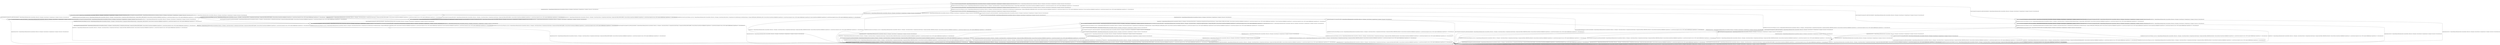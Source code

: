 digraph g {
__start0 [label="" shape="none"];

	s0 [shape="circle" label="s0"];
	s1 [shape="circle" label="s1"];
	s2 [shape="circle" label="s2"];
	s3 [shape="circle" label="s3"];
	s4 [shape="circle" label="s4"];
	s5 [shape="circle" label="s5"];
	s6 [shape="circle" label="s6"];
	s7 [shape="circle" label="s7"];
	s8 [shape="circle" label="s8"];
	s9 [shape="circle" label="s9"];
	s10 [shape="circle" label="s10"];
	s11 [shape="circle" label="s11"];
	s12 [shape="circle" label="s12"];
	s13 [shape="circle" label="s13"];
	s14 [shape="circle" label="s14"];
	s15 [shape="circle" label="s15"];
	s16 [shape="circle" label="s16"];
	s17 [shape="circle" label="s17"];
	s18 [shape="circle" label="s18"];
	s19 [shape="circle" label="s19"];
	s20 [shape="circle" label="s20"];
	s21 [shape="circle" label="s21"];
	s22 [shape="circle" label="s22"];
	s0 -> s1 [label="ClientHelloWord{suite=TLS_PSK_WITH_AES_128_CCM_8} / ResponseFingerprint[Exception=false, Encrypted=false, #Records=1, #Messages=1, RecordClasses=[Record,], MessageClasses=[HelloVerifyRequestMessage,], Messages=[HELLO_VERIFY_REQUEST,], Reccords=[Record{contentType=ModifiableByte{originalValue=22}, protocolVersion=Original byte value is: FE FD, length=ModifiableInteger{originalValue=31}},], NetworkState=null]"];
	s0 -> s10 [label="GenericMessageWord{message=PSK_CLIENT_KEY_EXCHANGE} / ResponseFingerprint[Exception=false, Encrypted=false, #Records=0, #Messages=0, RecordClasses=[], MessageClasses=[], Messages=[], Reccords=[], NetworkState=null]"];
	s0 -> s5 [label="ChangeCipherSpecWord{} / ResponseFingerprint[Exception=false, Encrypted=false, #Records=0, #Messages=0, RecordClasses=[], MessageClasses=[], Messages=[], Reccords=[], NetworkState=null]"];
	s0 -> s0 [label="GenericMessageWord{message=APPLICATION} / ResponseFingerprint[Exception=false, Encrypted=false, #Records=0, #Messages=0, RecordClasses=[], MessageClasses=[], Messages=[], Reccords=[], NetworkState=null]"];
	s0 -> s0 [label="FinishedWord{} / ResponseFingerprint[Exception=false, Encrypted=false, #Records=0, #Messages=0, RecordClasses=[], MessageClasses=[], Messages=[], Reccords=[], NetworkState=null]"];
	s1 -> s2 [label="ClientHelloWord{suite=TLS_PSK_WITH_AES_128_CCM_8} / ResponseFingerprint[Exception=false, Encrypted=false, #Records=2, #Messages=2, RecordClasses=[Record,Record,], MessageClasses=[ServerHelloMessage,ServerHelloDoneMessage,], Messages=[SERVER_HELLO,SERVER_HELLO_DONE,], Reccords=[Record{contentType=ModifiableByte{originalValue=22}, protocolVersion=Original byte value is: FE FD, length=ModifiableInteger{originalValue=50}},Record{contentType=ModifiableByte{originalValue=22}, protocolVersion=Original byte value is: FE FD, length=ModifiableInteger{originalValue=12}},], NetworkState=null]"];
	s1 -> s12 [label="GenericMessageWord{message=PSK_CLIENT_KEY_EXCHANGE} / ResponseFingerprint[Exception=false, Encrypted=false, #Records=0, #Messages=0, RecordClasses=[], MessageClasses=[], Messages=[], Reccords=[], NetworkState=null]"];
	s1 -> s6 [label="ChangeCipherSpecWord{} / ResponseFingerprint[Exception=false, Encrypted=false, #Records=0, #Messages=0, RecordClasses=[], MessageClasses=[], Messages=[], Reccords=[], NetworkState=null]"];
	s1 -> s1 [label="GenericMessageWord{message=APPLICATION} / ResponseFingerprint[Exception=false, Encrypted=false, #Records=0, #Messages=0, RecordClasses=[], MessageClasses=[], Messages=[], Reccords=[], NetworkState=null]"];
	s1 -> s1 [label="FinishedWord{} / ResponseFingerprint[Exception=false, Encrypted=false, #Records=0, #Messages=0, RecordClasses=[], MessageClasses=[], Messages=[], Reccords=[], NetworkState=null]"];
	s2 -> s3 [label="ClientHelloWord{suite=TLS_PSK_WITH_AES_128_CCM_8} / ResponseFingerprint[Exception=false, Encrypted=false, #Records=1, #Messages=1, RecordClasses=[Record,], MessageClasses=[AlertMessage,], Messages=[Alert(FATAL,UNEXPECTED_MESSAGE),], Reccords=[Record{contentType=ModifiableByte{originalValue=21}, protocolVersion=Original byte value is: FE FD, length=ModifiableInteger{originalValue=2}},], NetworkState=null]"];
	s2 -> s11 [label="GenericMessageWord{message=PSK_CLIENT_KEY_EXCHANGE} / ResponseFingerprint[Exception=false, Encrypted=false, #Records=0, #Messages=0, RecordClasses=[], MessageClasses=[], Messages=[], Reccords=[], NetworkState=null]"];
	s2 -> s4 [label="ChangeCipherSpecWord{} / ResponseFingerprint[Exception=false, Encrypted=false, #Records=0, #Messages=0, RecordClasses=[], MessageClasses=[], Messages=[], Reccords=[], NetworkState=null]"];
	s2 -> s2 [label="GenericMessageWord{message=APPLICATION} / ResponseFingerprint[Exception=false, Encrypted=false, #Records=0, #Messages=0, RecordClasses=[], MessageClasses=[], Messages=[], Reccords=[], NetworkState=null]"];
	s2 -> s3 [label="FinishedWord{} / ResponseFingerprint[Exception=false, Encrypted=false, #Records=1, #Messages=1, RecordClasses=[Record,], MessageClasses=[AlertMessage,], Messages=[Alert(FATAL,UNEXPECTED_MESSAGE),], Reccords=[Record{contentType=ModifiableByte{originalValue=21}, protocolVersion=Original byte value is: FE FD, length=ModifiableInteger{originalValue=2}},], NetworkState=null]"];
	s3 -> s3 [label="ClientHelloWord{suite=TLS_PSK_WITH_AES_128_CCM_8} / ResponseFingerprint[Exception=false, Encrypted=false, #Records=0, #Messages=0, RecordClasses=[], MessageClasses=[], Messages=[], Reccords=[], NetworkState=null]"];
	s3 -> s3 [label="GenericMessageWord{message=PSK_CLIENT_KEY_EXCHANGE} / ResponseFingerprint[Exception=false, Encrypted=false, #Records=0, #Messages=0, RecordClasses=[], MessageClasses=[], Messages=[], Reccords=[], NetworkState=null]"];
	s3 -> s3 [label="ChangeCipherSpecWord{} / ResponseFingerprint[Exception=false, Encrypted=false, #Records=0, #Messages=0, RecordClasses=[], MessageClasses=[], Messages=[], Reccords=[], NetworkState=null]"];
	s3 -> s3 [label="GenericMessageWord{message=APPLICATION} / ResponseFingerprint[Exception=false, Encrypted=false, #Records=0, #Messages=0, RecordClasses=[], MessageClasses=[], Messages=[], Reccords=[], NetworkState=null]"];
	s3 -> s3 [label="FinishedWord{} / ResponseFingerprint[Exception=false, Encrypted=false, #Records=0, #Messages=0, RecordClasses=[], MessageClasses=[], Messages=[], Reccords=[], NetworkState=null]"];
	s4 -> s6 [label="ClientHelloWord{suite=TLS_PSK_WITH_AES_128_CCM_8} / ResponseFingerprint[Exception=false, Encrypted=false, #Records=1, #Messages=1, RecordClasses=[Record,], MessageClasses=[AlertMessage,], Messages=[Alert(FATAL,DECRYPT_ERROR),], Reccords=[Record{contentType=ModifiableByte{originalValue=21}, protocolVersion=Original byte value is: FE FD, length=ModifiableInteger{originalValue=2}},], NetworkState=null]"];
	s4 -> s7 [label="GenericMessageWord{message=PSK_CLIENT_KEY_EXCHANGE} / ResponseFingerprint[Exception=false, Encrypted=false, #Records=1, #Messages=1, RecordClasses=[Record,], MessageClasses=[AlertMessage,], Messages=[Alert(FATAL,DECRYPT_ERROR),], Reccords=[Record{contentType=ModifiableByte{originalValue=21}, protocolVersion=Original byte value is: FE FD, length=ModifiableInteger{originalValue=2}},], NetworkState=null]"];
	s4 -> s6 [label="ChangeCipherSpecWord{} / ResponseFingerprint[Exception=false, Encrypted=false, #Records=1, #Messages=1, RecordClasses=[Record,], MessageClasses=[AlertMessage,], Messages=[Alert(FATAL,DECRYPT_ERROR),], Reccords=[Record{contentType=ModifiableByte{originalValue=21}, protocolVersion=Original byte value is: FE FD, length=ModifiableInteger{originalValue=2}},], NetworkState=null]"];
	s4 -> s6 [label="GenericMessageWord{message=APPLICATION} / ResponseFingerprint[Exception=false, Encrypted=false, #Records=1, #Messages=1, RecordClasses=[Record,], MessageClasses=[AlertMessage,], Messages=[Alert(FATAL,DECRYPT_ERROR),], Reccords=[Record{contentType=ModifiableByte{originalValue=21}, protocolVersion=Original byte value is: FE FD, length=ModifiableInteger{originalValue=2}},], NetworkState=null]"];
	s4 -> s6 [label="FinishedWord{} / ResponseFingerprint[Exception=false, Encrypted=false, #Records=1, #Messages=1, RecordClasses=[Record,], MessageClasses=[AlertMessage,], Messages=[Alert(FATAL,DECRYPT_ERROR),], Reccords=[Record{contentType=ModifiableByte{originalValue=21}, protocolVersion=Original byte value is: FE FD, length=ModifiableInteger{originalValue=2}},], NetworkState=null]"];
	s5 -> s6 [label="ClientHelloWord{suite=TLS_PSK_WITH_AES_128_CCM_8} / ResponseFingerprint[Exception=false, Encrypted=false, #Records=1, #Messages=1, RecordClasses=[Record,], MessageClasses=[HelloVerifyRequestMessage,], Messages=[HELLO_VERIFY_REQUEST,], Reccords=[Record{contentType=ModifiableByte{originalValue=22}, protocolVersion=Original byte value is: FE FD, length=ModifiableInteger{originalValue=31}},], NetworkState=null]"];
	s5 -> s8 [label="GenericMessageWord{message=PSK_CLIENT_KEY_EXCHANGE} / ResponseFingerprint[Exception=false, Encrypted=false, #Records=0, #Messages=0, RecordClasses=[], MessageClasses=[], Messages=[], Reccords=[], NetworkState=null]"];
	s5 -> s5 [label="ChangeCipherSpecWord{} / ResponseFingerprint[Exception=false, Encrypted=false, #Records=0, #Messages=0, RecordClasses=[], MessageClasses=[], Messages=[], Reccords=[], NetworkState=null]"];
	s5 -> s5 [label="GenericMessageWord{message=APPLICATION} / ResponseFingerprint[Exception=false, Encrypted=false, #Records=0, #Messages=0, RecordClasses=[], MessageClasses=[], Messages=[], Reccords=[], NetworkState=null]"];
	s5 -> s5 [label="FinishedWord{} / ResponseFingerprint[Exception=false, Encrypted=false, #Records=0, #Messages=0, RecordClasses=[], MessageClasses=[], Messages=[], Reccords=[], NetworkState=null]"];
	s6 -> s4 [label="ClientHelloWord{suite=TLS_PSK_WITH_AES_128_CCM_8} / ResponseFingerprint[Exception=false, Encrypted=false, #Records=2, #Messages=2, RecordClasses=[Record,Record,], MessageClasses=[ServerHelloMessage,ServerHelloDoneMessage,], Messages=[SERVER_HELLO,SERVER_HELLO_DONE,], Reccords=[Record{contentType=ModifiableByte{originalValue=22}, protocolVersion=Original byte value is: FE FD, length=ModifiableInteger{originalValue=50}},Record{contentType=ModifiableByte{originalValue=22}, protocolVersion=Original byte value is: FE FD, length=ModifiableInteger{originalValue=12}},], NetworkState=null]"];
	s6 -> s7 [label="GenericMessageWord{message=PSK_CLIENT_KEY_EXCHANGE} / ResponseFingerprint[Exception=false, Encrypted=false, #Records=0, #Messages=0, RecordClasses=[], MessageClasses=[], Messages=[], Reccords=[], NetworkState=null]"];
	s6 -> s6 [label="ChangeCipherSpecWord{} / ResponseFingerprint[Exception=false, Encrypted=false, #Records=0, #Messages=0, RecordClasses=[], MessageClasses=[], Messages=[], Reccords=[], NetworkState=null]"];
	s6 -> s6 [label="GenericMessageWord{message=APPLICATION} / ResponseFingerprint[Exception=false, Encrypted=false, #Records=0, #Messages=0, RecordClasses=[], MessageClasses=[], Messages=[], Reccords=[], NetworkState=null]"];
	s6 -> s6 [label="FinishedWord{} / ResponseFingerprint[Exception=false, Encrypted=false, #Records=0, #Messages=0, RecordClasses=[], MessageClasses=[], Messages=[], Reccords=[], NetworkState=null]"];
	s7 -> s9 [label="ClientHelloWord{suite=TLS_PSK_WITH_AES_128_CCM_8} / ResponseFingerprint[Exception=false, Encrypted=false, #Records=2, #Messages=2, RecordClasses=[Record,Record,], MessageClasses=[ServerHelloMessage,ServerHelloDoneMessage,], Messages=[SERVER_HELLO,SERVER_HELLO_DONE,], Reccords=[Record{contentType=ModifiableByte{originalValue=22}, protocolVersion=Original byte value is: FE FD, length=ModifiableInteger{originalValue=50}},Record{contentType=ModifiableByte{originalValue=22}, protocolVersion=Original byte value is: FE FD, length=ModifiableInteger{originalValue=12}},], NetworkState=null]"];
	s7 -> s7 [label="GenericMessageWord{message=PSK_CLIENT_KEY_EXCHANGE} / ResponseFingerprint[Exception=false, Encrypted=false, #Records=0, #Messages=0, RecordClasses=[], MessageClasses=[], Messages=[], Reccords=[], NetworkState=null]"];
	s7 -> s3 [label="ChangeCipherSpecWord{} / ResponseFingerprint[Exception=false, Encrypted=false, #Records=0, #Messages=0, RecordClasses=[], MessageClasses=[], Messages=[], Reccords=[], NetworkState=null]"];
	s7 -> s7 [label="GenericMessageWord{message=APPLICATION} / ResponseFingerprint[Exception=false, Encrypted=false, #Records=0, #Messages=0, RecordClasses=[], MessageClasses=[], Messages=[], Reccords=[], NetworkState=null]"];
	s7 -> s7 [label="FinishedWord{} / ResponseFingerprint[Exception=false, Encrypted=false, #Records=0, #Messages=0, RecordClasses=[], MessageClasses=[], Messages=[], Reccords=[], NetworkState=null]"];
	s8 -> s7 [label="ClientHelloWord{suite=TLS_PSK_WITH_AES_128_CCM_8} / ResponseFingerprint[Exception=false, Encrypted=false, #Records=1, #Messages=1, RecordClasses=[Record,], MessageClasses=[HelloVerifyRequestMessage,], Messages=[HELLO_VERIFY_REQUEST,], Reccords=[Record{contentType=ModifiableByte{originalValue=22}, protocolVersion=Original byte value is: FE FD, length=ModifiableInteger{originalValue=31}},], NetworkState=null]"];
	s8 -> s8 [label="GenericMessageWord{message=PSK_CLIENT_KEY_EXCHANGE} / ResponseFingerprint[Exception=false, Encrypted=false, #Records=0, #Messages=0, RecordClasses=[], MessageClasses=[], Messages=[], Reccords=[], NetworkState=null]"];
	s8 -> s3 [label="ChangeCipherSpecWord{} / ResponseFingerprint[Exception=false, Encrypted=false, #Records=0, #Messages=0, RecordClasses=[], MessageClasses=[], Messages=[], Reccords=[], NetworkState=null]"];
	s8 -> s8 [label="GenericMessageWord{message=APPLICATION} / ResponseFingerprint[Exception=false, Encrypted=false, #Records=0, #Messages=0, RecordClasses=[], MessageClasses=[], Messages=[], Reccords=[], NetworkState=null]"];
	s8 -> s8 [label="FinishedWord{} / ResponseFingerprint[Exception=false, Encrypted=false, #Records=0, #Messages=0, RecordClasses=[], MessageClasses=[], Messages=[], Reccords=[], NetworkState=null]"];
	s9 -> s7 [label="ClientHelloWord{suite=TLS_PSK_WITH_AES_128_CCM_8} / ResponseFingerprint[Exception=false, Encrypted=false, #Records=1, #Messages=1, RecordClasses=[Record,], MessageClasses=[AlertMessage,], Messages=[Alert(FATAL,DECRYPT_ERROR),], Reccords=[Record{contentType=ModifiableByte{originalValue=21}, protocolVersion=Original byte value is: FE FD, length=ModifiableInteger{originalValue=2}},], NetworkState=null]"];
	s9 -> s7 [label="GenericMessageWord{message=PSK_CLIENT_KEY_EXCHANGE} / ResponseFingerprint[Exception=false, Encrypted=false, #Records=1, #Messages=1, RecordClasses=[Record,], MessageClasses=[AlertMessage,], Messages=[Alert(FATAL,DECRYPT_ERROR),], Reccords=[Record{contentType=ModifiableByte{originalValue=21}, protocolVersion=Original byte value is: FE FD, length=ModifiableInteger{originalValue=2}},], NetworkState=null]"];
	s9 -> s3 [label="ChangeCipherSpecWord{} / ResponseFingerprint[Exception=false, Encrypted=false, #Records=1, #Messages=1, RecordClasses=[Record,], MessageClasses=[AlertMessage,], Messages=[Alert(FATAL,DECRYPT_ERROR),], Reccords=[Record{contentType=ModifiableByte{originalValue=21}, protocolVersion=Original byte value is: FE FD, length=ModifiableInteger{originalValue=2}},], NetworkState=null]"];
	s9 -> s7 [label="GenericMessageWord{message=APPLICATION} / ResponseFingerprint[Exception=false, Encrypted=false, #Records=1, #Messages=1, RecordClasses=[Record,], MessageClasses=[AlertMessage,], Messages=[Alert(FATAL,DECRYPT_ERROR),], Reccords=[Record{contentType=ModifiableByte{originalValue=21}, protocolVersion=Original byte value is: FE FD, length=ModifiableInteger{originalValue=2}},], NetworkState=null]"];
	s9 -> s7 [label="FinishedWord{} / ResponseFingerprint[Exception=false, Encrypted=false, #Records=1, #Messages=1, RecordClasses=[Record,], MessageClasses=[AlertMessage,], Messages=[Alert(FATAL,DECRYPT_ERROR),], Reccords=[Record{contentType=ModifiableByte{originalValue=21}, protocolVersion=Original byte value is: FE FD, length=ModifiableInteger{originalValue=2}},], NetworkState=null]"];
	s10 -> s12 [label="ClientHelloWord{suite=TLS_PSK_WITH_AES_128_CCM_8} / ResponseFingerprint[Exception=false, Encrypted=false, #Records=1, #Messages=1, RecordClasses=[Record,], MessageClasses=[HelloVerifyRequestMessage,], Messages=[HELLO_VERIFY_REQUEST,], Reccords=[Record{contentType=ModifiableByte{originalValue=22}, protocolVersion=Original byte value is: FE FD, length=ModifiableInteger{originalValue=31}},], NetworkState=null]"];
	s10 -> s10 [label="GenericMessageWord{message=PSK_CLIENT_KEY_EXCHANGE} / ResponseFingerprint[Exception=false, Encrypted=false, #Records=0, #Messages=0, RecordClasses=[], MessageClasses=[], Messages=[], Reccords=[], NetworkState=null]"];
	s10 -> s3 [label="ChangeCipherSpecWord{} / ResponseFingerprint[Exception=false, Encrypted=false, #Records=0, #Messages=0, RecordClasses=[], MessageClasses=[], Messages=[], Reccords=[], NetworkState=null]"];
	s10 -> s10 [label="GenericMessageWord{message=APPLICATION} / ResponseFingerprint[Exception=false, Encrypted=false, #Records=0, #Messages=0, RecordClasses=[], MessageClasses=[], Messages=[], Reccords=[], NetworkState=null]"];
	s10 -> s10 [label="FinishedWord{} / ResponseFingerprint[Exception=false, Encrypted=false, #Records=0, #Messages=0, RecordClasses=[], MessageClasses=[], Messages=[], Reccords=[], NetworkState=null]"];
	s11 -> s3 [label="ClientHelloWord{suite=TLS_PSK_WITH_AES_128_CCM_8} / ResponseFingerprint[Exception=false, Encrypted=false, #Records=1, #Messages=1, RecordClasses=[Record,], MessageClasses=[AlertMessage,], Messages=[Alert(FATAL,UNEXPECTED_MESSAGE),], Reccords=[Record{contentType=ModifiableByte{originalValue=21}, protocolVersion=Original byte value is: FE FD, length=ModifiableInteger{originalValue=2}},], NetworkState=null]"];
	s11 -> s3 [label="GenericMessageWord{message=PSK_CLIENT_KEY_EXCHANGE} / ResponseFingerprint[Exception=false, Encrypted=false, #Records=1, #Messages=1, RecordClasses=[Record,], MessageClasses=[AlertMessage,], Messages=[Alert(FATAL,UNEXPECTED_MESSAGE),], Reccords=[Record{contentType=ModifiableByte{originalValue=21}, protocolVersion=Original byte value is: FE FD, length=ModifiableInteger{originalValue=2}},], NetworkState=null]"];
	s11 -> s15 [label="ChangeCipherSpecWord{} / ResponseFingerprint[Exception=false, Encrypted=false, #Records=0, #Messages=0, RecordClasses=[], MessageClasses=[], Messages=[], Reccords=[], NetworkState=null]"];
	s11 -> s11 [label="GenericMessageWord{message=APPLICATION} / ResponseFingerprint[Exception=false, Encrypted=false, #Records=0, #Messages=0, RecordClasses=[], MessageClasses=[], Messages=[], Reccords=[], NetworkState=null]"];
	s11 -> s3 [label="FinishedWord{} / ResponseFingerprint[Exception=false, Encrypted=false, #Records=1, #Messages=1, RecordClasses=[Record,], MessageClasses=[AlertMessage,], Messages=[Alert(FATAL,UNEXPECTED_MESSAGE),], Reccords=[Record{contentType=ModifiableByte{originalValue=21}, protocolVersion=Original byte value is: FE FD, length=ModifiableInteger{originalValue=2}},], NetworkState=null]"];
	s12 -> s13 [label="ClientHelloWord{suite=TLS_PSK_WITH_AES_128_CCM_8} / ResponseFingerprint[Exception=false, Encrypted=false, #Records=2, #Messages=2, RecordClasses=[Record,Record,], MessageClasses=[ServerHelloMessage,ServerHelloDoneMessage,], Messages=[SERVER_HELLO,SERVER_HELLO_DONE,], Reccords=[Record{contentType=ModifiableByte{originalValue=22}, protocolVersion=Original byte value is: FE FD, length=ModifiableInteger{originalValue=50}},Record{contentType=ModifiableByte{originalValue=22}, protocolVersion=Original byte value is: FE FD, length=ModifiableInteger{originalValue=12}},], NetworkState=null]"];
	s12 -> s12 [label="GenericMessageWord{message=PSK_CLIENT_KEY_EXCHANGE} / ResponseFingerprint[Exception=false, Encrypted=false, #Records=0, #Messages=0, RecordClasses=[], MessageClasses=[], Messages=[], Reccords=[], NetworkState=null]"];
	s12 -> s3 [label="ChangeCipherSpecWord{} / ResponseFingerprint[Exception=false, Encrypted=false, #Records=0, #Messages=0, RecordClasses=[], MessageClasses=[], Messages=[], Reccords=[], NetworkState=null]"];
	s12 -> s12 [label="GenericMessageWord{message=APPLICATION} / ResponseFingerprint[Exception=false, Encrypted=false, #Records=0, #Messages=0, RecordClasses=[], MessageClasses=[], Messages=[], Reccords=[], NetworkState=null]"];
	s12 -> s12 [label="FinishedWord{} / ResponseFingerprint[Exception=false, Encrypted=false, #Records=0, #Messages=0, RecordClasses=[], MessageClasses=[], Messages=[], Reccords=[], NetworkState=null]"];
	s13 -> s3 [label="ClientHelloWord{suite=TLS_PSK_WITH_AES_128_CCM_8} / ResponseFingerprint[Exception=false, Encrypted=false, #Records=1, #Messages=1, RecordClasses=[Record,], MessageClasses=[AlertMessage,], Messages=[Alert(FATAL,UNEXPECTED_MESSAGE),], Reccords=[Record{contentType=ModifiableByte{originalValue=21}, protocolVersion=Original byte value is: FE FD, length=ModifiableInteger{originalValue=2}},], NetworkState=null]"];
	s13 -> s21 [label="GenericMessageWord{message=PSK_CLIENT_KEY_EXCHANGE} / ResponseFingerprint[Exception=false, Encrypted=false, #Records=0, #Messages=0, RecordClasses=[], MessageClasses=[], Messages=[], Reccords=[], NetworkState=null]"];
	s13 -> s14 [label="ChangeCipherSpecWord{} / ResponseFingerprint[Exception=false, Encrypted=false, #Records=0, #Messages=0, RecordClasses=[], MessageClasses=[], Messages=[], Reccords=[], NetworkState=null]"];
	s13 -> s13 [label="GenericMessageWord{message=APPLICATION} / ResponseFingerprint[Exception=false, Encrypted=false, #Records=0, #Messages=0, RecordClasses=[], MessageClasses=[], Messages=[], Reccords=[], NetworkState=null]"];
	s13 -> s3 [label="FinishedWord{} / ResponseFingerprint[Exception=false, Encrypted=false, #Records=1, #Messages=1, RecordClasses=[Record,], MessageClasses=[AlertMessage,], Messages=[Alert(FATAL,UNEXPECTED_MESSAGE),], Reccords=[Record{contentType=ModifiableByte{originalValue=21}, protocolVersion=Original byte value is: FE FD, length=ModifiableInteger{originalValue=2}},], NetworkState=null]"];
	s14 -> s3 [label="ClientHelloWord{suite=TLS_PSK_WITH_AES_128_CCM_8} / ResponseFingerprint[Exception=false, Encrypted=false, #Records=1, #Messages=1, RecordClasses=[Record,], MessageClasses=[AlertMessage,], Messages=[Alert(FATAL,DECRYPT_ERROR),], Reccords=[Record{contentType=ModifiableByte{originalValue=21}, protocolVersion=Original byte value is: FE FD, length=ModifiableInteger{originalValue=2}},], NetworkState=null]"];
	s14 -> s3 [label="GenericMessageWord{message=PSK_CLIENT_KEY_EXCHANGE} / ResponseFingerprint[Exception=false, Encrypted=false, #Records=1, #Messages=1, RecordClasses=[Record,], MessageClasses=[AlertMessage,], Messages=[Alert(FATAL,DECRYPT_ERROR),], Reccords=[Record{contentType=ModifiableByte{originalValue=21}, protocolVersion=Original byte value is: FE FD, length=ModifiableInteger{originalValue=2}},], NetworkState=null]"];
	s14 -> s3 [label="ChangeCipherSpecWord{} / ResponseFingerprint[Exception=false, Encrypted=false, #Records=1, #Messages=1, RecordClasses=[Record,], MessageClasses=[AlertMessage,], Messages=[Alert(FATAL,DECRYPT_ERROR),], Reccords=[Record{contentType=ModifiableByte{originalValue=21}, protocolVersion=Original byte value is: FE FD, length=ModifiableInteger{originalValue=2}},], NetworkState=null]"];
	s14 -> s3 [label="GenericMessageWord{message=APPLICATION} / ResponseFingerprint[Exception=false, Encrypted=false, #Records=1, #Messages=1, RecordClasses=[Record,], MessageClasses=[AlertMessage,], Messages=[Alert(FATAL,DECRYPT_ERROR),], Reccords=[Record{contentType=ModifiableByte{originalValue=21}, protocolVersion=Original byte value is: FE FD, length=ModifiableInteger{originalValue=2}},], NetworkState=null]"];
	s14 -> s3 [label="FinishedWord{} / ResponseFingerprint[Exception=false, Encrypted=false, #Records=1, #Messages=1, RecordClasses=[Record,], MessageClasses=[AlertMessage,], Messages=[Alert(FATAL,DECRYPT_ERROR),], Reccords=[Record{contentType=ModifiableByte{originalValue=21}, protocolVersion=Original byte value is: FE FD, length=ModifiableInteger{originalValue=2}},], NetworkState=null]"];
	s15 -> s3 [label="ClientHelloWord{suite=TLS_PSK_WITH_AES_128_CCM_8} / ResponseFingerprint[Exception=false, Encrypted=false, #Records=1, #Messages=1, RecordClasses=[Record,], MessageClasses=[AlertMessage,], Messages=[Alert(FATAL,UNEXPECTED_MESSAGE),], Reccords=[Record{contentType=ModifiableByte{originalValue=21}, protocolVersion=Original byte value is: FE FD, length=ModifiableInteger{originalValue=2}},], NetworkState=null]"];
	s15 -> s3 [label="GenericMessageWord{message=PSK_CLIENT_KEY_EXCHANGE} / ResponseFingerprint[Exception=false, Encrypted=false, #Records=1, #Messages=1, RecordClasses=[Record,], MessageClasses=[AlertMessage,], Messages=[Alert(FATAL,UNEXPECTED_MESSAGE),], Reccords=[Record{contentType=ModifiableByte{originalValue=21}, protocolVersion=Original byte value is: FE FD, length=ModifiableInteger{originalValue=2}},], NetworkState=null]"];
	s15 -> s14 [label="ChangeCipherSpecWord{} / ResponseFingerprint[Exception=false, Encrypted=false, #Records=0, #Messages=0, RecordClasses=[], MessageClasses=[], Messages=[], Reccords=[], NetworkState=null]"];
	s15 -> s15 [label="GenericMessageWord{message=APPLICATION} / ResponseFingerprint[Exception=false, Encrypted=false, #Records=0, #Messages=0, RecordClasses=[], MessageClasses=[], Messages=[], Reccords=[], NetworkState=null]"];
	s15 -> s16 [label="FinishedWord{} / ResponseFingerprint[Exception=false, Encrypted=false, #Records=2, #Messages=2, RecordClasses=[Record,Record,], MessageClasses=[ChangeCipherSpecMessage,FinishedMessage,], Messages=[CHANGE_CIPHER_SPEC,FINISHED,], Reccords=[Record{contentType=ModifiableByte{originalValue=20}, protocolVersion=Original byte value is: FE FD, length=ModifiableInteger{originalValue=1}},Record{contentType=ModifiableByte{originalValue=22}, protocolVersion=Original byte value is: FE FD, length=ModifiableInteger{originalValue=40}},], NetworkState=null]"];
	s16 -> s17 [label="ClientHelloWord{suite=TLS_PSK_WITH_AES_128_CCM_8} / ResponseFingerprint[Exception=false, Encrypted=false, #Records=2, #Messages=2, RecordClasses=[Record,Record,], MessageClasses=[ServerHelloMessage,ServerHelloDoneMessage,], Messages=[SERVER_HELLO,SERVER_HELLO_DONE,], Reccords=[Record{contentType=ModifiableByte{originalValue=22}, protocolVersion=Original byte value is: FE FD, length=ModifiableInteger{originalValue=66}},Record{contentType=ModifiableByte{originalValue=22}, protocolVersion=Original byte value is: FE FD, length=ModifiableInteger{originalValue=28}},], NetworkState=null]"];
	s16 -> s16 [label="GenericMessageWord{message=PSK_CLIENT_KEY_EXCHANGE} / ResponseFingerprint[Exception=false, Encrypted=false, #Records=0, #Messages=0, RecordClasses=[], MessageClasses=[], Messages=[], Reccords=[], NetworkState=null]"];
	s16 -> s3 [label="ChangeCipherSpecWord{} / ResponseFingerprint[Exception=false, Encrypted=false, #Records=0, #Messages=0, RecordClasses=[], MessageClasses=[], Messages=[], Reccords=[], NetworkState=null]"];
	s16 -> s16 [label="GenericMessageWord{message=APPLICATION} / ResponseFingerprint[Exception=false, Encrypted=false, #Records=1, #Messages=1, RecordClasses=[Record,], MessageClasses=[ApplicationMessage,], Messages=[APPLICATION,], Reccords=[Record{contentType=ModifiableByte{originalValue=23}, protocolVersion=Original byte value is: FE FD, length=ModifiableInteger{originalValue=20}},], NetworkState=null]"];
	s16 -> s16 [label="FinishedWord{} / ResponseFingerprint[Exception=false, Encrypted=false, #Records=0, #Messages=0, RecordClasses=[], MessageClasses=[], Messages=[], Reccords=[], NetworkState=null]"];
	s17 -> s3 [label="ClientHelloWord{suite=TLS_PSK_WITH_AES_128_CCM_8} / ResponseFingerprint[Exception=false, Encrypted=true, #Records=1, #Messages=1, RecordClasses=[Record,], MessageClasses=[AlertMessage,], Messages=[Alert(FATAL,UNEXPECTED_MESSAGE),], Reccords=[Record{contentType=ModifiableByte{originalValue=21}, protocolVersion=Original byte value is: FE FD, length=ModifiableInteger{originalValue=18}},], NetworkState=null]"];
	s17 -> s19 [label="GenericMessageWord{message=PSK_CLIENT_KEY_EXCHANGE} / ResponseFingerprint[Exception=false, Encrypted=false, #Records=0, #Messages=0, RecordClasses=[], MessageClasses=[], Messages=[], Reccords=[], NetworkState=null]"];
	s17 -> s18 [label="ChangeCipherSpecWord{} / ResponseFingerprint[Exception=false, Encrypted=false, #Records=0, #Messages=0, RecordClasses=[], MessageClasses=[], Messages=[], Reccords=[], NetworkState=null]"];
	s17 -> s17 [label="GenericMessageWord{message=APPLICATION} / ResponseFingerprint[Exception=false, Encrypted=false, #Records=0, #Messages=0, RecordClasses=[], MessageClasses=[], Messages=[], Reccords=[], NetworkState=null]"];
	s17 -> s3 [label="FinishedWord{} / ResponseFingerprint[Exception=false, Encrypted=true, #Records=1, #Messages=1, RecordClasses=[Record,], MessageClasses=[AlertMessage,], Messages=[Alert(FATAL,UNEXPECTED_MESSAGE),], Reccords=[Record{contentType=ModifiableByte{originalValue=21}, protocolVersion=Original byte value is: FE FD, length=ModifiableInteger{originalValue=18}},], NetworkState=null]"];
	s18 -> s3 [label="ClientHelloWord{suite=TLS_PSK_WITH_AES_128_CCM_8} / ResponseFingerprint[Exception=false, Encrypted=true, #Records=1, #Messages=1, RecordClasses=[Record,], MessageClasses=[AlertMessage,], Messages=[Alert(FATAL,DECRYPT_ERROR),], Reccords=[Record{contentType=ModifiableByte{originalValue=21}, protocolVersion=Original byte value is: FE FD, length=ModifiableInteger{originalValue=18}},], NetworkState=null]"];
	s18 -> s3 [label="GenericMessageWord{message=PSK_CLIENT_KEY_EXCHANGE} / ResponseFingerprint[Exception=false, Encrypted=true, #Records=1, #Messages=1, RecordClasses=[Record,], MessageClasses=[AlertMessage,], Messages=[Alert(FATAL,DECRYPT_ERROR),], Reccords=[Record{contentType=ModifiableByte{originalValue=21}, protocolVersion=Original byte value is: FE FD, length=ModifiableInteger{originalValue=18}},], NetworkState=null]"];
	s18 -> s3 [label="ChangeCipherSpecWord{} / ResponseFingerprint[Exception=false, Encrypted=true, #Records=1, #Messages=1, RecordClasses=[Record,], MessageClasses=[AlertMessage,], Messages=[Alert(FATAL,DECRYPT_ERROR),], Reccords=[Record{contentType=ModifiableByte{originalValue=21}, protocolVersion=Original byte value is: FE FD, length=ModifiableInteger{originalValue=18}},], NetworkState=null]"];
	s18 -> s3 [label="GenericMessageWord{message=APPLICATION} / ResponseFingerprint[Exception=false, Encrypted=true, #Records=1, #Messages=1, RecordClasses=[Record,], MessageClasses=[AlertMessage,], Messages=[Alert(FATAL,DECRYPT_ERROR),], Reccords=[Record{contentType=ModifiableByte{originalValue=21}, protocolVersion=Original byte value is: FE FD, length=ModifiableInteger{originalValue=18}},], NetworkState=null]"];
	s18 -> s3 [label="FinishedWord{} / ResponseFingerprint[Exception=false, Encrypted=true, #Records=1, #Messages=1, RecordClasses=[Record,], MessageClasses=[AlertMessage,], Messages=[Alert(FATAL,DECRYPT_ERROR),], Reccords=[Record{contentType=ModifiableByte{originalValue=21}, protocolVersion=Original byte value is: FE FD, length=ModifiableInteger{originalValue=18}},], NetworkState=null]"];
	s19 -> s3 [label="ClientHelloWord{suite=TLS_PSK_WITH_AES_128_CCM_8} / ResponseFingerprint[Exception=false, Encrypted=true, #Records=1, #Messages=1, RecordClasses=[Record,], MessageClasses=[AlertMessage,], Messages=[Alert(FATAL,UNEXPECTED_MESSAGE),], Reccords=[Record{contentType=ModifiableByte{originalValue=21}, protocolVersion=Original byte value is: FE FD, length=ModifiableInteger{originalValue=18}},], NetworkState=null]"];
	s19 -> s3 [label="GenericMessageWord{message=PSK_CLIENT_KEY_EXCHANGE} / ResponseFingerprint[Exception=false, Encrypted=true, #Records=1, #Messages=1, RecordClasses=[Record,], MessageClasses=[AlertMessage,], Messages=[Alert(FATAL,UNEXPECTED_MESSAGE),], Reccords=[Record{contentType=ModifiableByte{originalValue=21}, protocolVersion=Original byte value is: FE FD, length=ModifiableInteger{originalValue=18}},], NetworkState=null]"];
	s19 -> s20 [label="ChangeCipherSpecWord{} / ResponseFingerprint[Exception=false, Encrypted=false, #Records=0, #Messages=0, RecordClasses=[], MessageClasses=[], Messages=[], Reccords=[], NetworkState=null]"];
	s19 -> s19 [label="GenericMessageWord{message=APPLICATION} / ResponseFingerprint[Exception=false, Encrypted=false, #Records=0, #Messages=0, RecordClasses=[], MessageClasses=[], Messages=[], Reccords=[], NetworkState=null]"];
	s19 -> s3 [label="FinishedWord{} / ResponseFingerprint[Exception=false, Encrypted=true, #Records=1, #Messages=1, RecordClasses=[Record,], MessageClasses=[AlertMessage,], Messages=[Alert(FATAL,UNEXPECTED_MESSAGE),], Reccords=[Record{contentType=ModifiableByte{originalValue=21}, protocolVersion=Original byte value is: FE FD, length=ModifiableInteger{originalValue=18}},], NetworkState=null]"];
	s20 -> s3 [label="ClientHelloWord{suite=TLS_PSK_WITH_AES_128_CCM_8} / ResponseFingerprint[Exception=false, Encrypted=true, #Records=1, #Messages=1, RecordClasses=[Record,], MessageClasses=[AlertMessage,], Messages=[Alert(FATAL,UNEXPECTED_MESSAGE),], Reccords=[Record{contentType=ModifiableByte{originalValue=21}, protocolVersion=Original byte value is: FE FD, length=ModifiableInteger{originalValue=18}},], NetworkState=null]"];
	s20 -> s3 [label="GenericMessageWord{message=PSK_CLIENT_KEY_EXCHANGE} / ResponseFingerprint[Exception=false, Encrypted=true, #Records=1, #Messages=1, RecordClasses=[Record,], MessageClasses=[AlertMessage,], Messages=[Alert(FATAL,UNEXPECTED_MESSAGE),], Reccords=[Record{contentType=ModifiableByte{originalValue=21}, protocolVersion=Original byte value is: FE FD, length=ModifiableInteger{originalValue=18}},], NetworkState=null]"];
	s20 -> s18 [label="ChangeCipherSpecWord{} / ResponseFingerprint[Exception=false, Encrypted=false, #Records=0, #Messages=0, RecordClasses=[], MessageClasses=[], Messages=[], Reccords=[], NetworkState=null]"];
	s20 -> s20 [label="GenericMessageWord{message=APPLICATION} / ResponseFingerprint[Exception=false, Encrypted=false, #Records=0, #Messages=0, RecordClasses=[], MessageClasses=[], Messages=[], Reccords=[], NetworkState=null]"];
	s20 -> s3 [label="FinishedWord{} / ResponseFingerprint[Exception=false, Encrypted=true, #Records=1, #Messages=1, RecordClasses=[Record,], MessageClasses=[AlertMessage,], Messages=[Alert(FATAL,HANDSHAKE_FAILURE),], Reccords=[Record{contentType=ModifiableByte{originalValue=21}, protocolVersion=Original byte value is: FE FD, length=ModifiableInteger{originalValue=18}},], NetworkState=null]"];
	s21 -> s3 [label="ClientHelloWord{suite=TLS_PSK_WITH_AES_128_CCM_8} / ResponseFingerprint[Exception=false, Encrypted=false, #Records=1, #Messages=1, RecordClasses=[Record,], MessageClasses=[AlertMessage,], Messages=[Alert(FATAL,UNEXPECTED_MESSAGE),], Reccords=[Record{contentType=ModifiableByte{originalValue=21}, protocolVersion=Original byte value is: FE FD, length=ModifiableInteger{originalValue=2}},], NetworkState=null]"];
	s21 -> s3 [label="GenericMessageWord{message=PSK_CLIENT_KEY_EXCHANGE} / ResponseFingerprint[Exception=false, Encrypted=false, #Records=1, #Messages=1, RecordClasses=[Record,], MessageClasses=[AlertMessage,], Messages=[Alert(FATAL,UNEXPECTED_MESSAGE),], Reccords=[Record{contentType=ModifiableByte{originalValue=21}, protocolVersion=Original byte value is: FE FD, length=ModifiableInteger{originalValue=2}},], NetworkState=null]"];
	s21 -> s22 [label="ChangeCipherSpecWord{} / ResponseFingerprint[Exception=false, Encrypted=false, #Records=0, #Messages=0, RecordClasses=[], MessageClasses=[], Messages=[], Reccords=[], NetworkState=null]"];
	s21 -> s21 [label="GenericMessageWord{message=APPLICATION} / ResponseFingerprint[Exception=false, Encrypted=false, #Records=0, #Messages=0, RecordClasses=[], MessageClasses=[], Messages=[], Reccords=[], NetworkState=null]"];
	s21 -> s3 [label="FinishedWord{} / ResponseFingerprint[Exception=false, Encrypted=false, #Records=1, #Messages=1, RecordClasses=[Record,], MessageClasses=[AlertMessage,], Messages=[Alert(FATAL,UNEXPECTED_MESSAGE),], Reccords=[Record{contentType=ModifiableByte{originalValue=21}, protocolVersion=Original byte value is: FE FD, length=ModifiableInteger{originalValue=2}},], NetworkState=null]"];
	s22 -> s3 [label="ClientHelloWord{suite=TLS_PSK_WITH_AES_128_CCM_8} / ResponseFingerprint[Exception=false, Encrypted=false, #Records=1, #Messages=1, RecordClasses=[Record,], MessageClasses=[AlertMessage,], Messages=[Alert(FATAL,UNEXPECTED_MESSAGE),], Reccords=[Record{contentType=ModifiableByte{originalValue=21}, protocolVersion=Original byte value is: FE FD, length=ModifiableInteger{originalValue=2}},], NetworkState=null]"];
	s22 -> s3 [label="GenericMessageWord{message=PSK_CLIENT_KEY_EXCHANGE} / ResponseFingerprint[Exception=false, Encrypted=false, #Records=1, #Messages=1, RecordClasses=[Record,], MessageClasses=[AlertMessage,], Messages=[Alert(FATAL,UNEXPECTED_MESSAGE),], Reccords=[Record{contentType=ModifiableByte{originalValue=21}, protocolVersion=Original byte value is: FE FD, length=ModifiableInteger{originalValue=2}},], NetworkState=null]"];
	s22 -> s14 [label="ChangeCipherSpecWord{} / ResponseFingerprint[Exception=false, Encrypted=false, #Records=0, #Messages=0, RecordClasses=[], MessageClasses=[], Messages=[], Reccords=[], NetworkState=null]"];
	s22 -> s22 [label="GenericMessageWord{message=APPLICATION} / ResponseFingerprint[Exception=false, Encrypted=false, #Records=0, #Messages=0, RecordClasses=[], MessageClasses=[], Messages=[], Reccords=[], NetworkState=null]"];
	s22 -> s3 [label="FinishedWord{} / ResponseFingerprint[Exception=false, Encrypted=false, #Records=1, #Messages=1, RecordClasses=[Record,], MessageClasses=[AlertMessage,], Messages=[Alert(FATAL,HANDSHAKE_FAILURE),], Reccords=[Record{contentType=ModifiableByte{originalValue=21}, protocolVersion=Original byte value is: FE FD, length=ModifiableInteger{originalValue=2}},], NetworkState=null]"];

__start0 -> s0;
}
